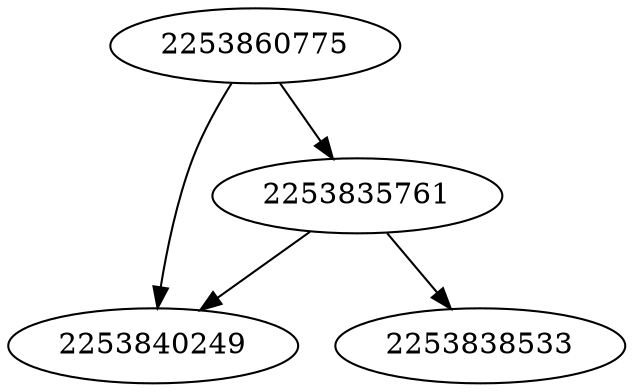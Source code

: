 strict digraph  {
2253835761;
2253840249;
2253838533;
2253860775;
2253835761 -> 2253840249;
2253835761 -> 2253838533;
2253860775 -> 2253840249;
2253860775 -> 2253835761;
}

